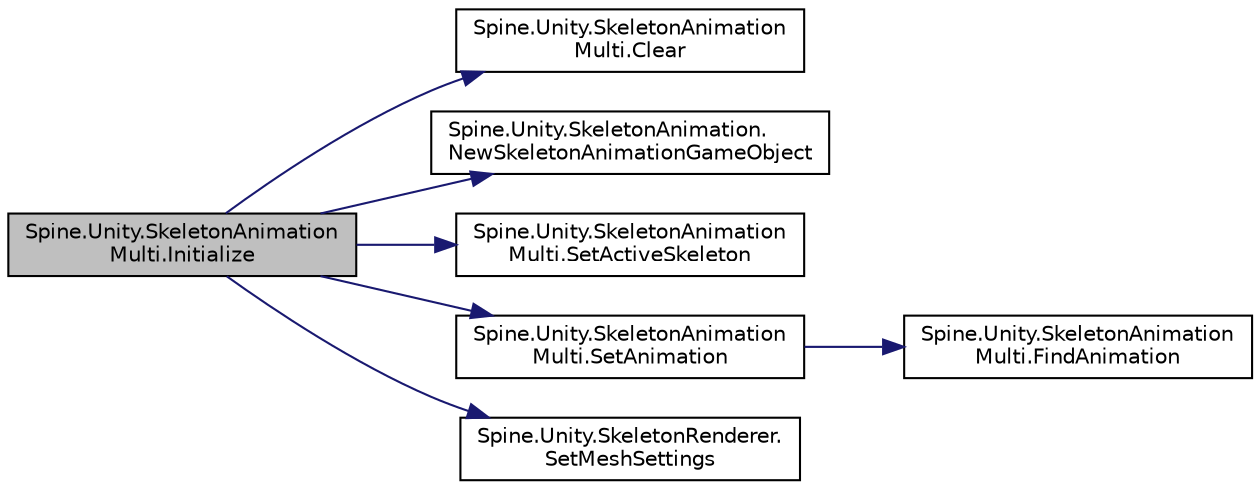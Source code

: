 digraph "Spine.Unity.SkeletonAnimationMulti.Initialize"
{
 // LATEX_PDF_SIZE
  edge [fontname="Helvetica",fontsize="10",labelfontname="Helvetica",labelfontsize="10"];
  node [fontname="Helvetica",fontsize="10",shape=record];
  rankdir="LR";
  Node1 [label="Spine.Unity.SkeletonAnimation\lMulti.Initialize",height=0.2,width=0.4,color="black", fillcolor="grey75", style="filled", fontcolor="black",tooltip=" "];
  Node1 -> Node2 [color="midnightblue",fontsize="10",style="solid"];
  Node2 [label="Spine.Unity.SkeletonAnimation\lMulti.Clear",height=0.2,width=0.4,color="black", fillcolor="white", style="filled",URL="$class_spine_1_1_unity_1_1_skeleton_animation_multi.html#a57d100d51f77a9fed1a026efc7c2fc34",tooltip=" "];
  Node1 -> Node3 [color="midnightblue",fontsize="10",style="solid"];
  Node3 [label="Spine.Unity.SkeletonAnimation.\lNewSkeletonAnimationGameObject",height=0.2,width=0.4,color="black", fillcolor="white", style="filled",URL="$class_spine_1_1_unity_1_1_skeleton_animation.html#a5392d5e12e3752d56126da781aa8027e",tooltip="Instantiates a new UnityEngine.GameObject and adds a prepared SkeletonAnimation component to it."];
  Node1 -> Node4 [color="midnightblue",fontsize="10",style="solid"];
  Node4 [label="Spine.Unity.SkeletonAnimation\lMulti.SetActiveSkeleton",height=0.2,width=0.4,color="black", fillcolor="white", style="filled",URL="$class_spine_1_1_unity_1_1_skeleton_animation_multi.html#aab2cbd6f05064cb37bda1496ec64666c",tooltip=" "];
  Node1 -> Node5 [color="midnightblue",fontsize="10",style="solid"];
  Node5 [label="Spine.Unity.SkeletonAnimation\lMulti.SetAnimation",height=0.2,width=0.4,color="black", fillcolor="white", style="filled",URL="$class_spine_1_1_unity_1_1_skeleton_animation_multi.html#ad003ed4f608538ab2be0ef583e2ac953",tooltip=" "];
  Node5 -> Node6 [color="midnightblue",fontsize="10",style="solid"];
  Node6 [label="Spine.Unity.SkeletonAnimation\lMulti.FindAnimation",height=0.2,width=0.4,color="black", fillcolor="white", style="filled",URL="$class_spine_1_1_unity_1_1_skeleton_animation_multi.html#a09b72afa90140d9071f84e40de7a7a8c",tooltip=" "];
  Node1 -> Node7 [color="midnightblue",fontsize="10",style="solid"];
  Node7 [label="Spine.Unity.SkeletonRenderer.\lSetMeshSettings",height=0.2,width=0.4,color="black", fillcolor="white", style="filled",URL="$class_spine_1_1_unity_1_1_skeleton_renderer.html#ae742f05394283ec3675d3e130587bae2",tooltip="Applies MeshGenerator settings to the SkeletonRenderer and its internal MeshGenerator."];
}
